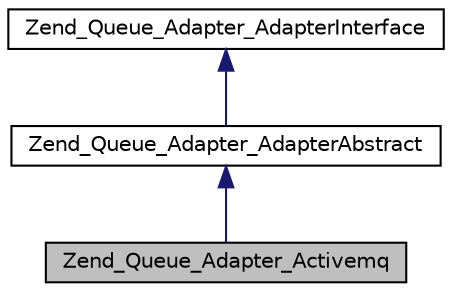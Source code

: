 digraph G
{
  edge [fontname="Helvetica",fontsize="10",labelfontname="Helvetica",labelfontsize="10"];
  node [fontname="Helvetica",fontsize="10",shape=record];
  Node1 [label="Zend_Queue_Adapter_Activemq",height=0.2,width=0.4,color="black", fillcolor="grey75", style="filled" fontcolor="black"];
  Node2 -> Node1 [dir="back",color="midnightblue",fontsize="10",style="solid",fontname="Helvetica"];
  Node2 [label="Zend_Queue_Adapter_AdapterAbstract",height=0.2,width=0.4,color="black", fillcolor="white", style="filled",URL="$class_zend___queue___adapter___adapter_abstract.html"];
  Node3 -> Node2 [dir="back",color="midnightblue",fontsize="10",style="solid",fontname="Helvetica"];
  Node3 [label="Zend_Queue_Adapter_AdapterInterface",height=0.2,width=0.4,color="black", fillcolor="white", style="filled",URL="$interface_zend___queue___adapter___adapter_interface.html"];
}

